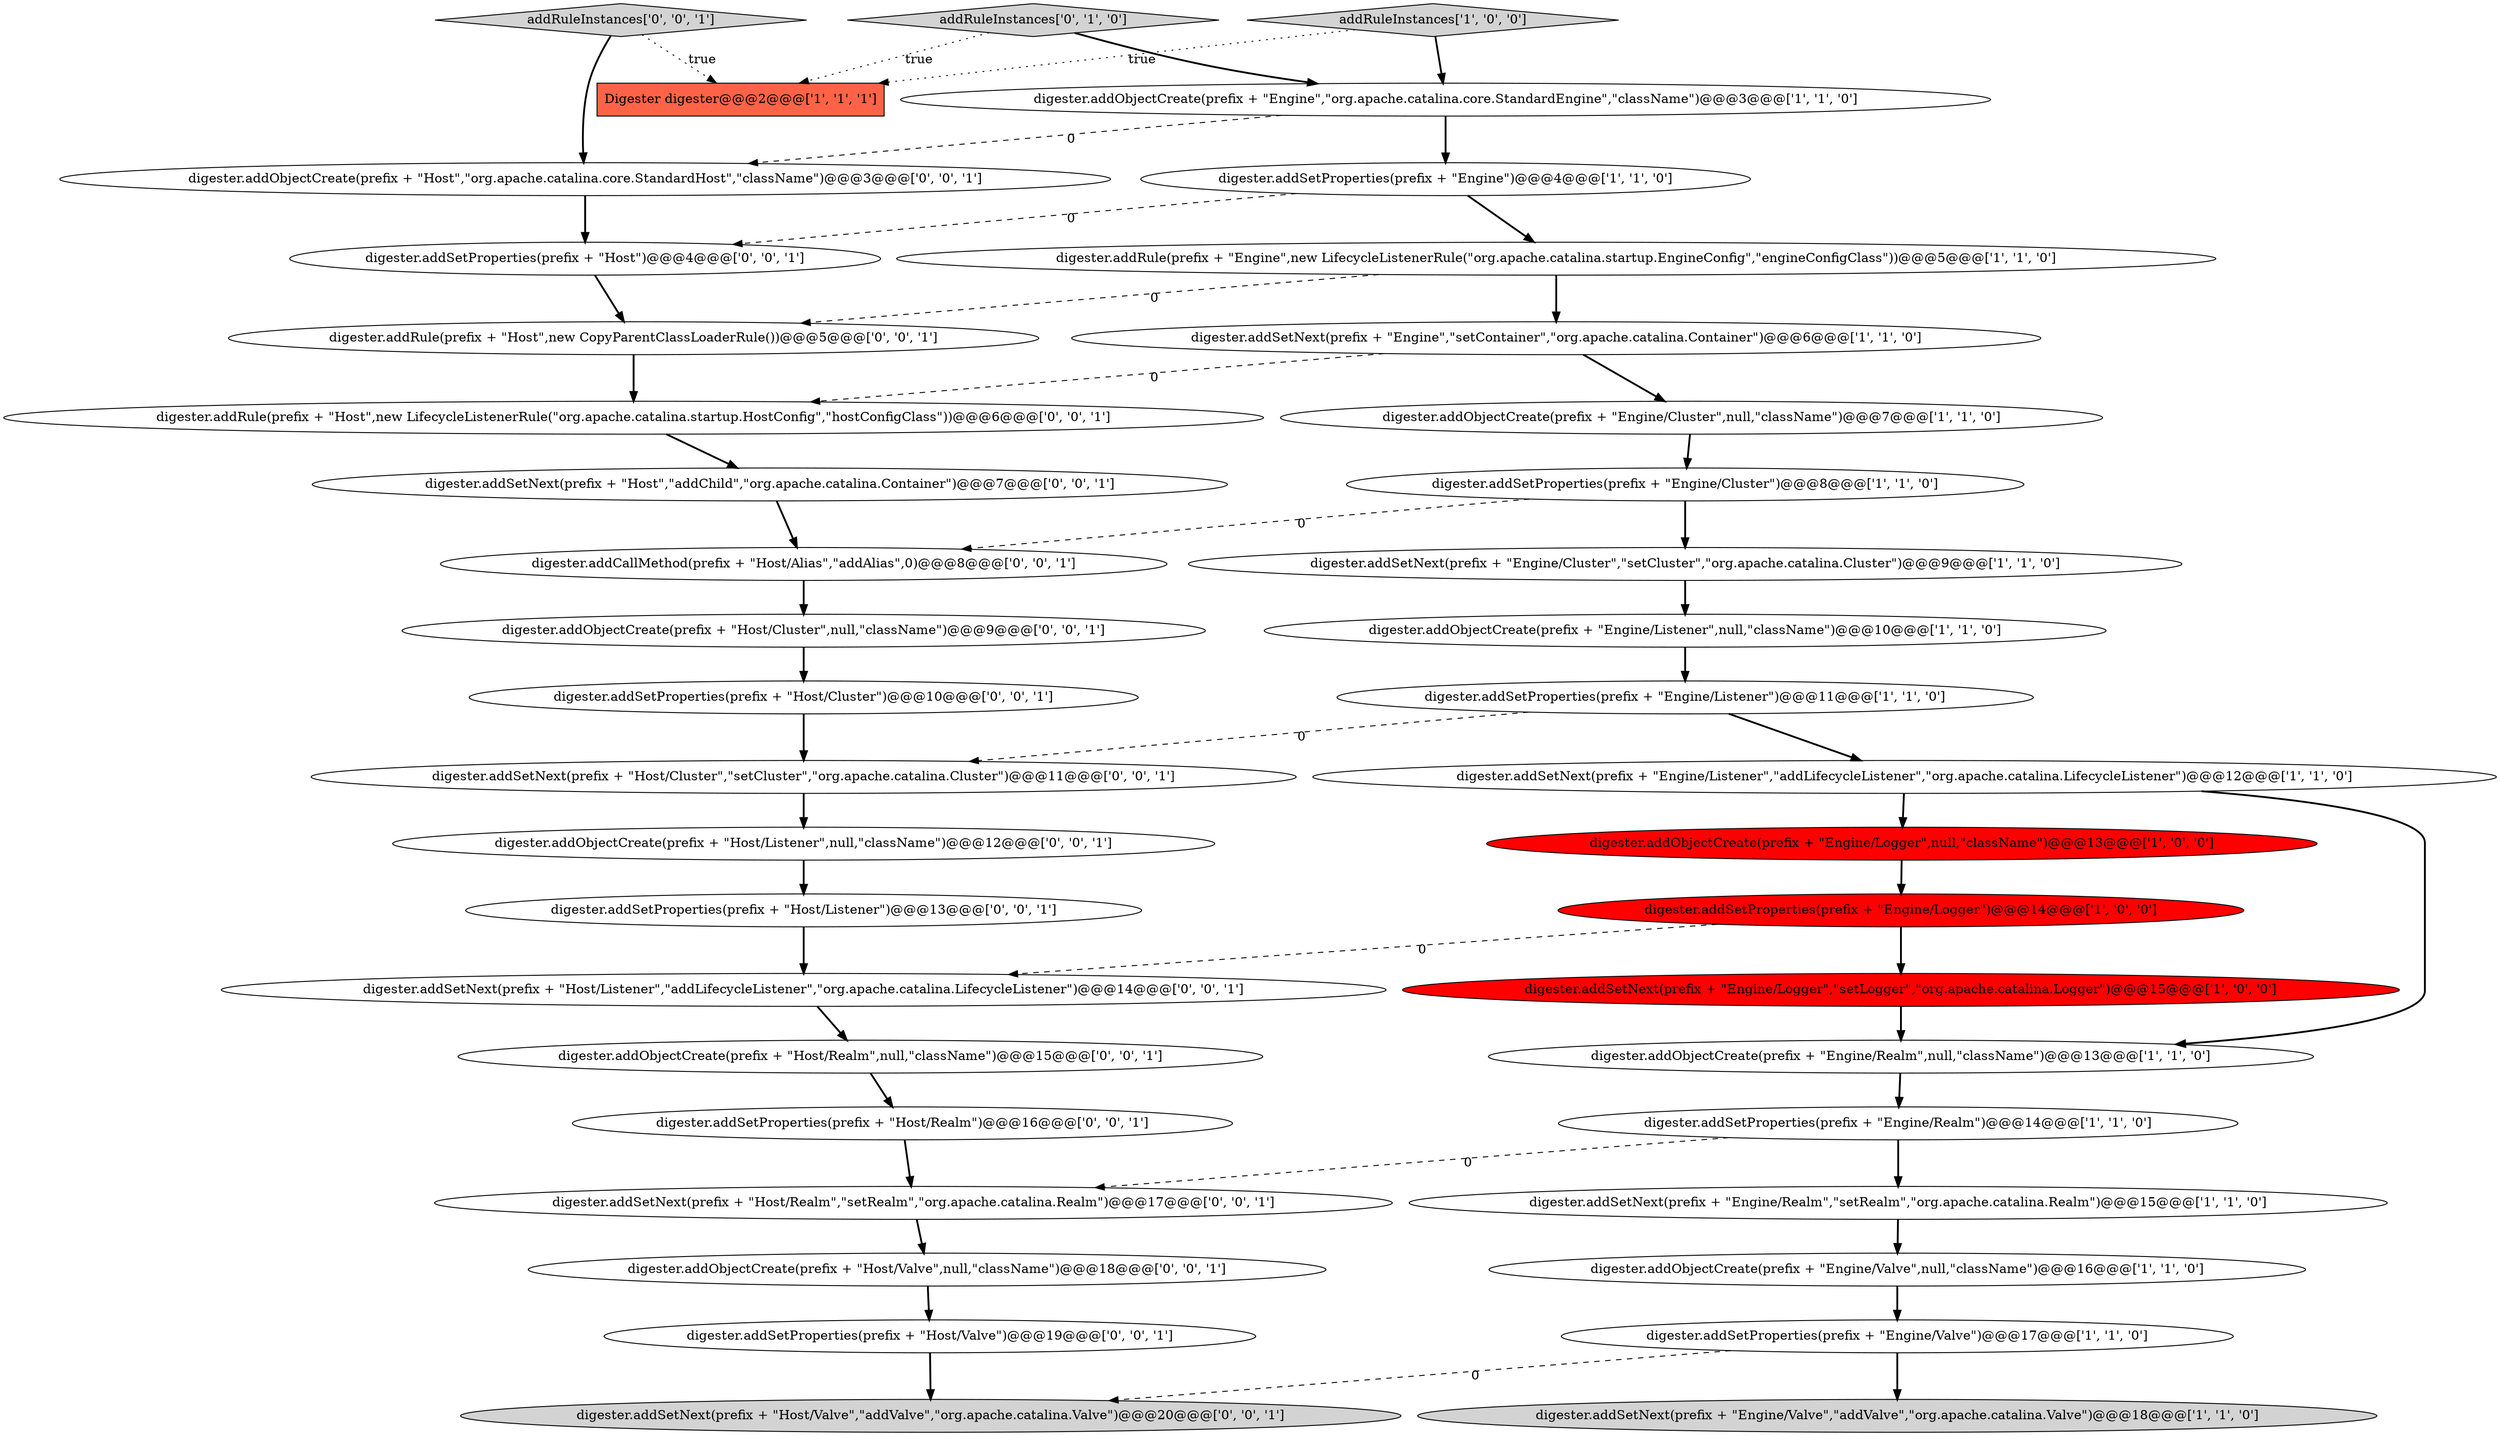 digraph {
27 [style = filled, label = "digester.addSetProperties(prefix + \"Host/Cluster\")@@@10@@@['0', '0', '1']", fillcolor = white, shape = ellipse image = "AAA0AAABBB3BBB"];
21 [style = filled, label = "addRuleInstances['0', '1', '0']", fillcolor = lightgray, shape = diamond image = "AAA0AAABBB2BBB"];
22 [style = filled, label = "digester.addSetNext(prefix + \"Host/Valve\",\"addValve\",\"org.apache.catalina.Valve\")@@@20@@@['0', '0', '1']", fillcolor = lightgray, shape = ellipse image = "AAA0AAABBB3BBB"];
20 [style = filled, label = "digester.addSetNext(prefix + \"Engine/Listener\",\"addLifecycleListener\",\"org.apache.catalina.LifecycleListener\")@@@12@@@['1', '1', '0']", fillcolor = white, shape = ellipse image = "AAA0AAABBB1BBB"];
31 [style = filled, label = "digester.addRule(prefix + \"Host\",new CopyParentClassLoaderRule())@@@5@@@['0', '0', '1']", fillcolor = white, shape = ellipse image = "AAA0AAABBB3BBB"];
16 [style = filled, label = "digester.addSetProperties(prefix + \"Engine/Cluster\")@@@8@@@['1', '1', '0']", fillcolor = white, shape = ellipse image = "AAA0AAABBB1BBB"];
1 [style = filled, label = "digester.addSetNext(prefix + \"Engine/Logger\",\"setLogger\",\"org.apache.catalina.Logger\")@@@15@@@['1', '0', '0']", fillcolor = red, shape = ellipse image = "AAA1AAABBB1BBB"];
32 [style = filled, label = "digester.addRule(prefix + \"Host\",new LifecycleListenerRule(\"org.apache.catalina.startup.HostConfig\",\"hostConfigClass\"))@@@6@@@['0', '0', '1']", fillcolor = white, shape = ellipse image = "AAA0AAABBB3BBB"];
15 [style = filled, label = "addRuleInstances['1', '0', '0']", fillcolor = lightgray, shape = diamond image = "AAA0AAABBB1BBB"];
38 [style = filled, label = "digester.addSetNext(prefix + \"Host\",\"addChild\",\"org.apache.catalina.Container\")@@@7@@@['0', '0', '1']", fillcolor = white, shape = ellipse image = "AAA0AAABBB3BBB"];
34 [style = filled, label = "digester.addObjectCreate(prefix + \"Host/Realm\",null,\"className\")@@@15@@@['0', '0', '1']", fillcolor = white, shape = ellipse image = "AAA0AAABBB3BBB"];
5 [style = filled, label = "Digester digester@@@2@@@['1', '1', '1']", fillcolor = tomato, shape = box image = "AAA0AAABBB1BBB"];
9 [style = filled, label = "digester.addSetProperties(prefix + \"Engine/Logger\")@@@14@@@['1', '0', '0']", fillcolor = red, shape = ellipse image = "AAA1AAABBB1BBB"];
2 [style = filled, label = "digester.addObjectCreate(prefix + \"Engine/Valve\",null,\"className\")@@@16@@@['1', '1', '0']", fillcolor = white, shape = ellipse image = "AAA0AAABBB1BBB"];
6 [style = filled, label = "digester.addSetProperties(prefix + \"Engine\")@@@4@@@['1', '1', '0']", fillcolor = white, shape = ellipse image = "AAA0AAABBB1BBB"];
23 [style = filled, label = "digester.addObjectCreate(prefix + \"Host/Valve\",null,\"className\")@@@18@@@['0', '0', '1']", fillcolor = white, shape = ellipse image = "AAA0AAABBB3BBB"];
29 [style = filled, label = "digester.addObjectCreate(prefix + \"Host/Listener\",null,\"className\")@@@12@@@['0', '0', '1']", fillcolor = white, shape = ellipse image = "AAA0AAABBB3BBB"];
4 [style = filled, label = "digester.addObjectCreate(prefix + \"Engine/Cluster\",null,\"className\")@@@7@@@['1', '1', '0']", fillcolor = white, shape = ellipse image = "AAA0AAABBB1BBB"];
36 [style = filled, label = "digester.addSetNext(prefix + \"Host/Listener\",\"addLifecycleListener\",\"org.apache.catalina.LifecycleListener\")@@@14@@@['0', '0', '1']", fillcolor = white, shape = ellipse image = "AAA0AAABBB3BBB"];
10 [style = filled, label = "digester.addSetNext(prefix + \"Engine/Valve\",\"addValve\",\"org.apache.catalina.Valve\")@@@18@@@['1', '1', '0']", fillcolor = lightgray, shape = ellipse image = "AAA0AAABBB1BBB"];
35 [style = filled, label = "addRuleInstances['0', '0', '1']", fillcolor = lightgray, shape = diamond image = "AAA0AAABBB3BBB"];
26 [style = filled, label = "digester.addSetProperties(prefix + \"Host\")@@@4@@@['0', '0', '1']", fillcolor = white, shape = ellipse image = "AAA0AAABBB3BBB"];
28 [style = filled, label = "digester.addSetProperties(prefix + \"Host/Listener\")@@@13@@@['0', '0', '1']", fillcolor = white, shape = ellipse image = "AAA0AAABBB3BBB"];
25 [style = filled, label = "digester.addSetNext(prefix + \"Host/Realm\",\"setRealm\",\"org.apache.catalina.Realm\")@@@17@@@['0', '0', '1']", fillcolor = white, shape = ellipse image = "AAA0AAABBB3BBB"];
18 [style = filled, label = "digester.addSetProperties(prefix + \"Engine/Realm\")@@@14@@@['1', '1', '0']", fillcolor = white, shape = ellipse image = "AAA0AAABBB1BBB"];
3 [style = filled, label = "digester.addSetNext(prefix + \"Engine/Realm\",\"setRealm\",\"org.apache.catalina.Realm\")@@@15@@@['1', '1', '0']", fillcolor = white, shape = ellipse image = "AAA0AAABBB1BBB"];
39 [style = filled, label = "digester.addObjectCreate(prefix + \"Host/Cluster\",null,\"className\")@@@9@@@['0', '0', '1']", fillcolor = white, shape = ellipse image = "AAA0AAABBB3BBB"];
8 [style = filled, label = "digester.addRule(prefix + \"Engine\",new LifecycleListenerRule(\"org.apache.catalina.startup.EngineConfig\",\"engineConfigClass\"))@@@5@@@['1', '1', '0']", fillcolor = white, shape = ellipse image = "AAA0AAABBB1BBB"];
7 [style = filled, label = "digester.addObjectCreate(prefix + \"Engine/Listener\",null,\"className\")@@@10@@@['1', '1', '0']", fillcolor = white, shape = ellipse image = "AAA0AAABBB1BBB"];
19 [style = filled, label = "digester.addSetNext(prefix + \"Engine/Cluster\",\"setCluster\",\"org.apache.catalina.Cluster\")@@@9@@@['1', '1', '0']", fillcolor = white, shape = ellipse image = "AAA0AAABBB1BBB"];
33 [style = filled, label = "digester.addCallMethod(prefix + \"Host/Alias\",\"addAlias\",0)@@@8@@@['0', '0', '1']", fillcolor = white, shape = ellipse image = "AAA0AAABBB3BBB"];
30 [style = filled, label = "digester.addObjectCreate(prefix + \"Host\",\"org.apache.catalina.core.StandardHost\",\"className\")@@@3@@@['0', '0', '1']", fillcolor = white, shape = ellipse image = "AAA0AAABBB3BBB"];
40 [style = filled, label = "digester.addSetProperties(prefix + \"Host/Realm\")@@@16@@@['0', '0', '1']", fillcolor = white, shape = ellipse image = "AAA0AAABBB3BBB"];
14 [style = filled, label = "digester.addObjectCreate(prefix + \"Engine/Logger\",null,\"className\")@@@13@@@['1', '0', '0']", fillcolor = red, shape = ellipse image = "AAA1AAABBB1BBB"];
12 [style = filled, label = "digester.addObjectCreate(prefix + \"Engine\",\"org.apache.catalina.core.StandardEngine\",\"className\")@@@3@@@['1', '1', '0']", fillcolor = white, shape = ellipse image = "AAA0AAABBB1BBB"];
37 [style = filled, label = "digester.addSetProperties(prefix + \"Host/Valve\")@@@19@@@['0', '0', '1']", fillcolor = white, shape = ellipse image = "AAA0AAABBB3BBB"];
11 [style = filled, label = "digester.addSetProperties(prefix + \"Engine/Valve\")@@@17@@@['1', '1', '0']", fillcolor = white, shape = ellipse image = "AAA0AAABBB1BBB"];
0 [style = filled, label = "digester.addObjectCreate(prefix + \"Engine/Realm\",null,\"className\")@@@13@@@['1', '1', '0']", fillcolor = white, shape = ellipse image = "AAA0AAABBB1BBB"];
13 [style = filled, label = "digester.addSetNext(prefix + \"Engine\",\"setContainer\",\"org.apache.catalina.Container\")@@@6@@@['1', '1', '0']", fillcolor = white, shape = ellipse image = "AAA0AAABBB1BBB"];
24 [style = filled, label = "digester.addSetNext(prefix + \"Host/Cluster\",\"setCluster\",\"org.apache.catalina.Cluster\")@@@11@@@['0', '0', '1']", fillcolor = white, shape = ellipse image = "AAA0AAABBB3BBB"];
17 [style = filled, label = "digester.addSetProperties(prefix + \"Engine/Listener\")@@@11@@@['1', '1', '0']", fillcolor = white, shape = ellipse image = "AAA0AAABBB1BBB"];
9->36 [style = dashed, label="0"];
15->5 [style = dotted, label="true"];
18->3 [style = bold, label=""];
7->17 [style = bold, label=""];
28->36 [style = bold, label=""];
34->40 [style = bold, label=""];
17->24 [style = dashed, label="0"];
35->5 [style = dotted, label="true"];
25->23 [style = bold, label=""];
31->32 [style = bold, label=""];
20->0 [style = bold, label=""];
30->26 [style = bold, label=""];
11->22 [style = dashed, label="0"];
40->25 [style = bold, label=""];
20->14 [style = bold, label=""];
24->29 [style = bold, label=""];
1->0 [style = bold, label=""];
12->30 [style = dashed, label="0"];
39->27 [style = bold, label=""];
16->19 [style = bold, label=""];
12->6 [style = bold, label=""];
13->32 [style = dashed, label="0"];
21->12 [style = bold, label=""];
29->28 [style = bold, label=""];
18->25 [style = dashed, label="0"];
32->38 [style = bold, label=""];
37->22 [style = bold, label=""];
26->31 [style = bold, label=""];
23->37 [style = bold, label=""];
33->39 [style = bold, label=""];
3->2 [style = bold, label=""];
11->10 [style = bold, label=""];
6->26 [style = dashed, label="0"];
6->8 [style = bold, label=""];
0->18 [style = bold, label=""];
14->9 [style = bold, label=""];
27->24 [style = bold, label=""];
15->12 [style = bold, label=""];
21->5 [style = dotted, label="true"];
16->33 [style = dashed, label="0"];
8->31 [style = dashed, label="0"];
9->1 [style = bold, label=""];
38->33 [style = bold, label=""];
35->30 [style = bold, label=""];
19->7 [style = bold, label=""];
2->11 [style = bold, label=""];
36->34 [style = bold, label=""];
4->16 [style = bold, label=""];
8->13 [style = bold, label=""];
17->20 [style = bold, label=""];
13->4 [style = bold, label=""];
}
